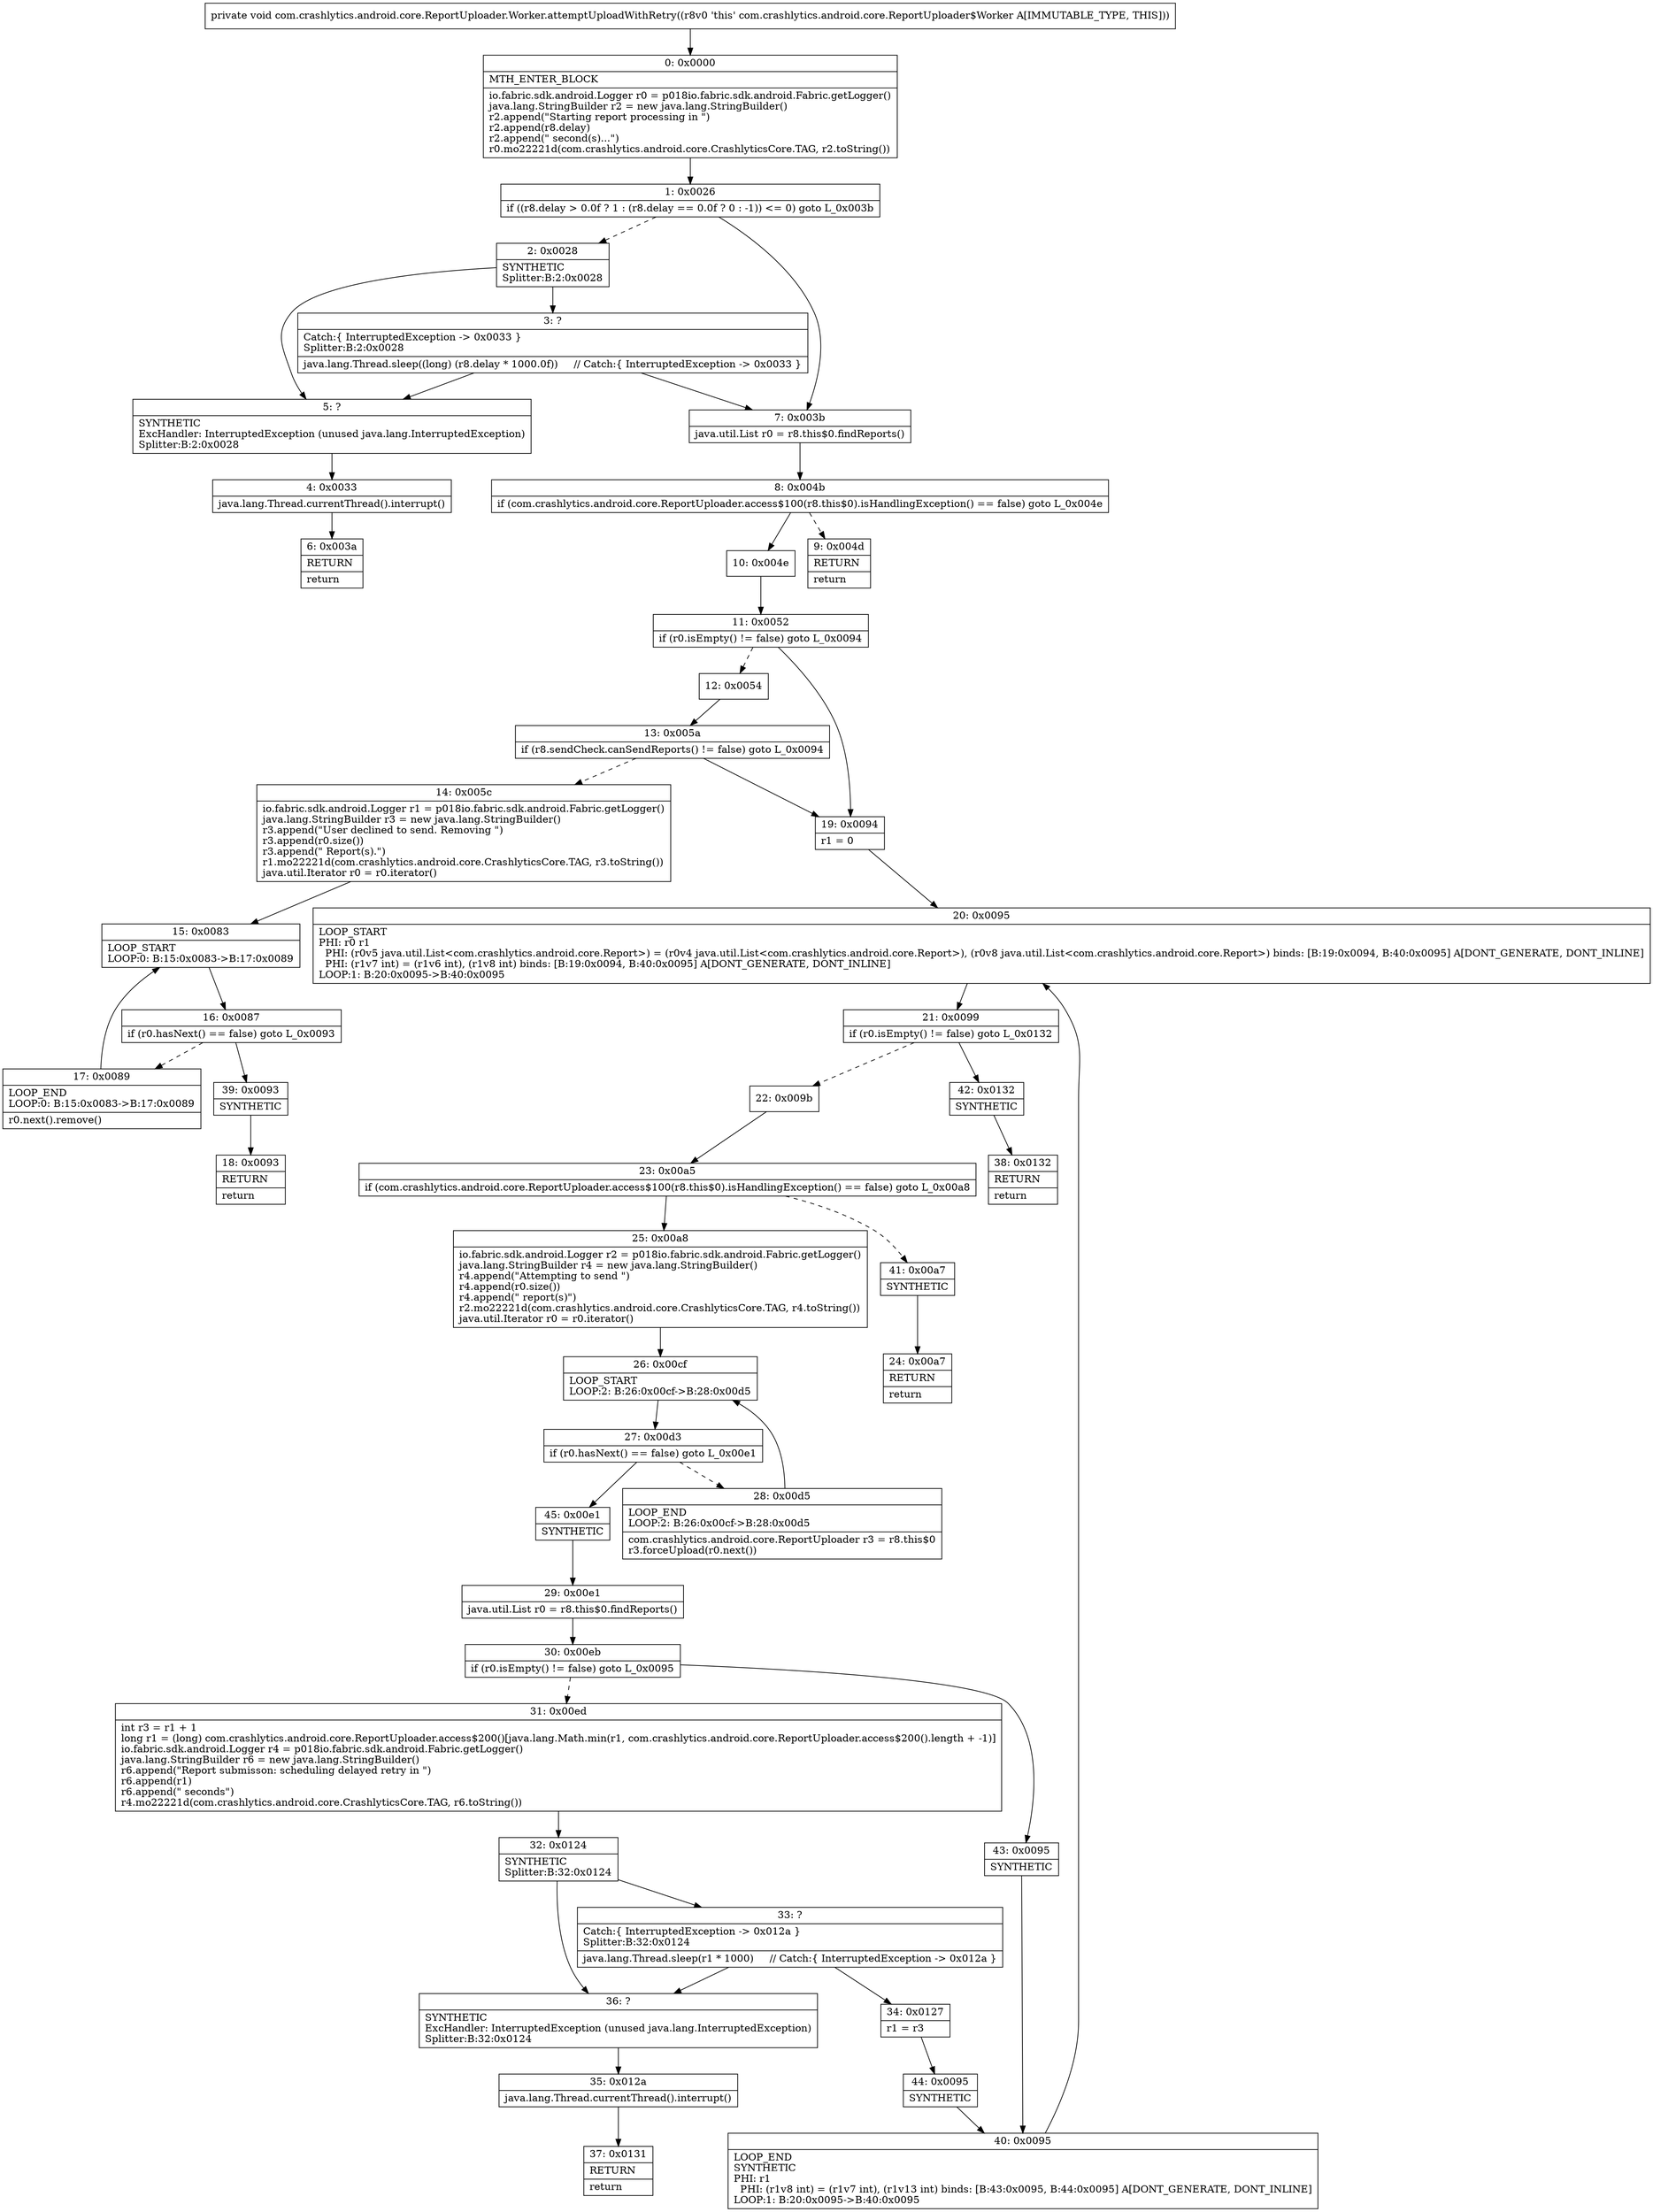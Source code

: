 digraph "CFG forcom.crashlytics.android.core.ReportUploader.Worker.attemptUploadWithRetry()V" {
Node_0 [shape=record,label="{0\:\ 0x0000|MTH_ENTER_BLOCK\l|io.fabric.sdk.android.Logger r0 = p018io.fabric.sdk.android.Fabric.getLogger()\ljava.lang.StringBuilder r2 = new java.lang.StringBuilder()\lr2.append(\"Starting report processing in \")\lr2.append(r8.delay)\lr2.append(\" second(s)...\")\lr0.mo22221d(com.crashlytics.android.core.CrashlyticsCore.TAG, r2.toString())\l}"];
Node_1 [shape=record,label="{1\:\ 0x0026|if ((r8.delay \> 0.0f ? 1 : (r8.delay == 0.0f ? 0 : \-1)) \<= 0) goto L_0x003b\l}"];
Node_2 [shape=record,label="{2\:\ 0x0028|SYNTHETIC\lSplitter:B:2:0x0028\l}"];
Node_3 [shape=record,label="{3\:\ ?|Catch:\{ InterruptedException \-\> 0x0033 \}\lSplitter:B:2:0x0028\l|java.lang.Thread.sleep((long) (r8.delay * 1000.0f))     \/\/ Catch:\{ InterruptedException \-\> 0x0033 \}\l}"];
Node_4 [shape=record,label="{4\:\ 0x0033|java.lang.Thread.currentThread().interrupt()\l}"];
Node_5 [shape=record,label="{5\:\ ?|SYNTHETIC\lExcHandler: InterruptedException (unused java.lang.InterruptedException)\lSplitter:B:2:0x0028\l}"];
Node_6 [shape=record,label="{6\:\ 0x003a|RETURN\l|return\l}"];
Node_7 [shape=record,label="{7\:\ 0x003b|java.util.List r0 = r8.this$0.findReports()\l}"];
Node_8 [shape=record,label="{8\:\ 0x004b|if (com.crashlytics.android.core.ReportUploader.access$100(r8.this$0).isHandlingException() == false) goto L_0x004e\l}"];
Node_9 [shape=record,label="{9\:\ 0x004d|RETURN\l|return\l}"];
Node_10 [shape=record,label="{10\:\ 0x004e}"];
Node_11 [shape=record,label="{11\:\ 0x0052|if (r0.isEmpty() != false) goto L_0x0094\l}"];
Node_12 [shape=record,label="{12\:\ 0x0054}"];
Node_13 [shape=record,label="{13\:\ 0x005a|if (r8.sendCheck.canSendReports() != false) goto L_0x0094\l}"];
Node_14 [shape=record,label="{14\:\ 0x005c|io.fabric.sdk.android.Logger r1 = p018io.fabric.sdk.android.Fabric.getLogger()\ljava.lang.StringBuilder r3 = new java.lang.StringBuilder()\lr3.append(\"User declined to send. Removing \")\lr3.append(r0.size())\lr3.append(\" Report(s).\")\lr1.mo22221d(com.crashlytics.android.core.CrashlyticsCore.TAG, r3.toString())\ljava.util.Iterator r0 = r0.iterator()\l}"];
Node_15 [shape=record,label="{15\:\ 0x0083|LOOP_START\lLOOP:0: B:15:0x0083\-\>B:17:0x0089\l}"];
Node_16 [shape=record,label="{16\:\ 0x0087|if (r0.hasNext() == false) goto L_0x0093\l}"];
Node_17 [shape=record,label="{17\:\ 0x0089|LOOP_END\lLOOP:0: B:15:0x0083\-\>B:17:0x0089\l|r0.next().remove()\l}"];
Node_18 [shape=record,label="{18\:\ 0x0093|RETURN\l|return\l}"];
Node_19 [shape=record,label="{19\:\ 0x0094|r1 = 0\l}"];
Node_20 [shape=record,label="{20\:\ 0x0095|LOOP_START\lPHI: r0 r1 \l  PHI: (r0v5 java.util.List\<com.crashlytics.android.core.Report\>) = (r0v4 java.util.List\<com.crashlytics.android.core.Report\>), (r0v8 java.util.List\<com.crashlytics.android.core.Report\>) binds: [B:19:0x0094, B:40:0x0095] A[DONT_GENERATE, DONT_INLINE]\l  PHI: (r1v7 int) = (r1v6 int), (r1v8 int) binds: [B:19:0x0094, B:40:0x0095] A[DONT_GENERATE, DONT_INLINE]\lLOOP:1: B:20:0x0095\-\>B:40:0x0095\l}"];
Node_21 [shape=record,label="{21\:\ 0x0099|if (r0.isEmpty() != false) goto L_0x0132\l}"];
Node_22 [shape=record,label="{22\:\ 0x009b}"];
Node_23 [shape=record,label="{23\:\ 0x00a5|if (com.crashlytics.android.core.ReportUploader.access$100(r8.this$0).isHandlingException() == false) goto L_0x00a8\l}"];
Node_24 [shape=record,label="{24\:\ 0x00a7|RETURN\l|return\l}"];
Node_25 [shape=record,label="{25\:\ 0x00a8|io.fabric.sdk.android.Logger r2 = p018io.fabric.sdk.android.Fabric.getLogger()\ljava.lang.StringBuilder r4 = new java.lang.StringBuilder()\lr4.append(\"Attempting to send \")\lr4.append(r0.size())\lr4.append(\" report(s)\")\lr2.mo22221d(com.crashlytics.android.core.CrashlyticsCore.TAG, r4.toString())\ljava.util.Iterator r0 = r0.iterator()\l}"];
Node_26 [shape=record,label="{26\:\ 0x00cf|LOOP_START\lLOOP:2: B:26:0x00cf\-\>B:28:0x00d5\l}"];
Node_27 [shape=record,label="{27\:\ 0x00d3|if (r0.hasNext() == false) goto L_0x00e1\l}"];
Node_28 [shape=record,label="{28\:\ 0x00d5|LOOP_END\lLOOP:2: B:26:0x00cf\-\>B:28:0x00d5\l|com.crashlytics.android.core.ReportUploader r3 = r8.this$0\lr3.forceUpload(r0.next())\l}"];
Node_29 [shape=record,label="{29\:\ 0x00e1|java.util.List r0 = r8.this$0.findReports()\l}"];
Node_30 [shape=record,label="{30\:\ 0x00eb|if (r0.isEmpty() != false) goto L_0x0095\l}"];
Node_31 [shape=record,label="{31\:\ 0x00ed|int r3 = r1 + 1\llong r1 = (long) com.crashlytics.android.core.ReportUploader.access$200()[java.lang.Math.min(r1, com.crashlytics.android.core.ReportUploader.access$200().length + \-1)]\lio.fabric.sdk.android.Logger r4 = p018io.fabric.sdk.android.Fabric.getLogger()\ljava.lang.StringBuilder r6 = new java.lang.StringBuilder()\lr6.append(\"Report submisson: scheduling delayed retry in \")\lr6.append(r1)\lr6.append(\" seconds\")\lr4.mo22221d(com.crashlytics.android.core.CrashlyticsCore.TAG, r6.toString())\l}"];
Node_32 [shape=record,label="{32\:\ 0x0124|SYNTHETIC\lSplitter:B:32:0x0124\l}"];
Node_33 [shape=record,label="{33\:\ ?|Catch:\{ InterruptedException \-\> 0x012a \}\lSplitter:B:32:0x0124\l|java.lang.Thread.sleep(r1 * 1000)     \/\/ Catch:\{ InterruptedException \-\> 0x012a \}\l}"];
Node_34 [shape=record,label="{34\:\ 0x0127|r1 = r3\l}"];
Node_35 [shape=record,label="{35\:\ 0x012a|java.lang.Thread.currentThread().interrupt()\l}"];
Node_36 [shape=record,label="{36\:\ ?|SYNTHETIC\lExcHandler: InterruptedException (unused java.lang.InterruptedException)\lSplitter:B:32:0x0124\l}"];
Node_37 [shape=record,label="{37\:\ 0x0131|RETURN\l|return\l}"];
Node_38 [shape=record,label="{38\:\ 0x0132|RETURN\l|return\l}"];
Node_39 [shape=record,label="{39\:\ 0x0093|SYNTHETIC\l}"];
Node_40 [shape=record,label="{40\:\ 0x0095|LOOP_END\lSYNTHETIC\lPHI: r1 \l  PHI: (r1v8 int) = (r1v7 int), (r1v13 int) binds: [B:43:0x0095, B:44:0x0095] A[DONT_GENERATE, DONT_INLINE]\lLOOP:1: B:20:0x0095\-\>B:40:0x0095\l}"];
Node_41 [shape=record,label="{41\:\ 0x00a7|SYNTHETIC\l}"];
Node_42 [shape=record,label="{42\:\ 0x0132|SYNTHETIC\l}"];
Node_43 [shape=record,label="{43\:\ 0x0095|SYNTHETIC\l}"];
Node_44 [shape=record,label="{44\:\ 0x0095|SYNTHETIC\l}"];
Node_45 [shape=record,label="{45\:\ 0x00e1|SYNTHETIC\l}"];
MethodNode[shape=record,label="{private void com.crashlytics.android.core.ReportUploader.Worker.attemptUploadWithRetry((r8v0 'this' com.crashlytics.android.core.ReportUploader$Worker A[IMMUTABLE_TYPE, THIS])) }"];
MethodNode -> Node_0;
Node_0 -> Node_1;
Node_1 -> Node_2[style=dashed];
Node_1 -> Node_7;
Node_2 -> Node_3;
Node_2 -> Node_5;
Node_3 -> Node_5;
Node_3 -> Node_7;
Node_4 -> Node_6;
Node_5 -> Node_4;
Node_7 -> Node_8;
Node_8 -> Node_9[style=dashed];
Node_8 -> Node_10;
Node_10 -> Node_11;
Node_11 -> Node_12[style=dashed];
Node_11 -> Node_19;
Node_12 -> Node_13;
Node_13 -> Node_14[style=dashed];
Node_13 -> Node_19;
Node_14 -> Node_15;
Node_15 -> Node_16;
Node_16 -> Node_17[style=dashed];
Node_16 -> Node_39;
Node_17 -> Node_15;
Node_19 -> Node_20;
Node_20 -> Node_21;
Node_21 -> Node_22[style=dashed];
Node_21 -> Node_42;
Node_22 -> Node_23;
Node_23 -> Node_25;
Node_23 -> Node_41[style=dashed];
Node_25 -> Node_26;
Node_26 -> Node_27;
Node_27 -> Node_28[style=dashed];
Node_27 -> Node_45;
Node_28 -> Node_26;
Node_29 -> Node_30;
Node_30 -> Node_31[style=dashed];
Node_30 -> Node_43;
Node_31 -> Node_32;
Node_32 -> Node_33;
Node_32 -> Node_36;
Node_33 -> Node_34;
Node_33 -> Node_36;
Node_34 -> Node_44;
Node_35 -> Node_37;
Node_36 -> Node_35;
Node_39 -> Node_18;
Node_40 -> Node_20;
Node_41 -> Node_24;
Node_42 -> Node_38;
Node_43 -> Node_40;
Node_44 -> Node_40;
Node_45 -> Node_29;
}

